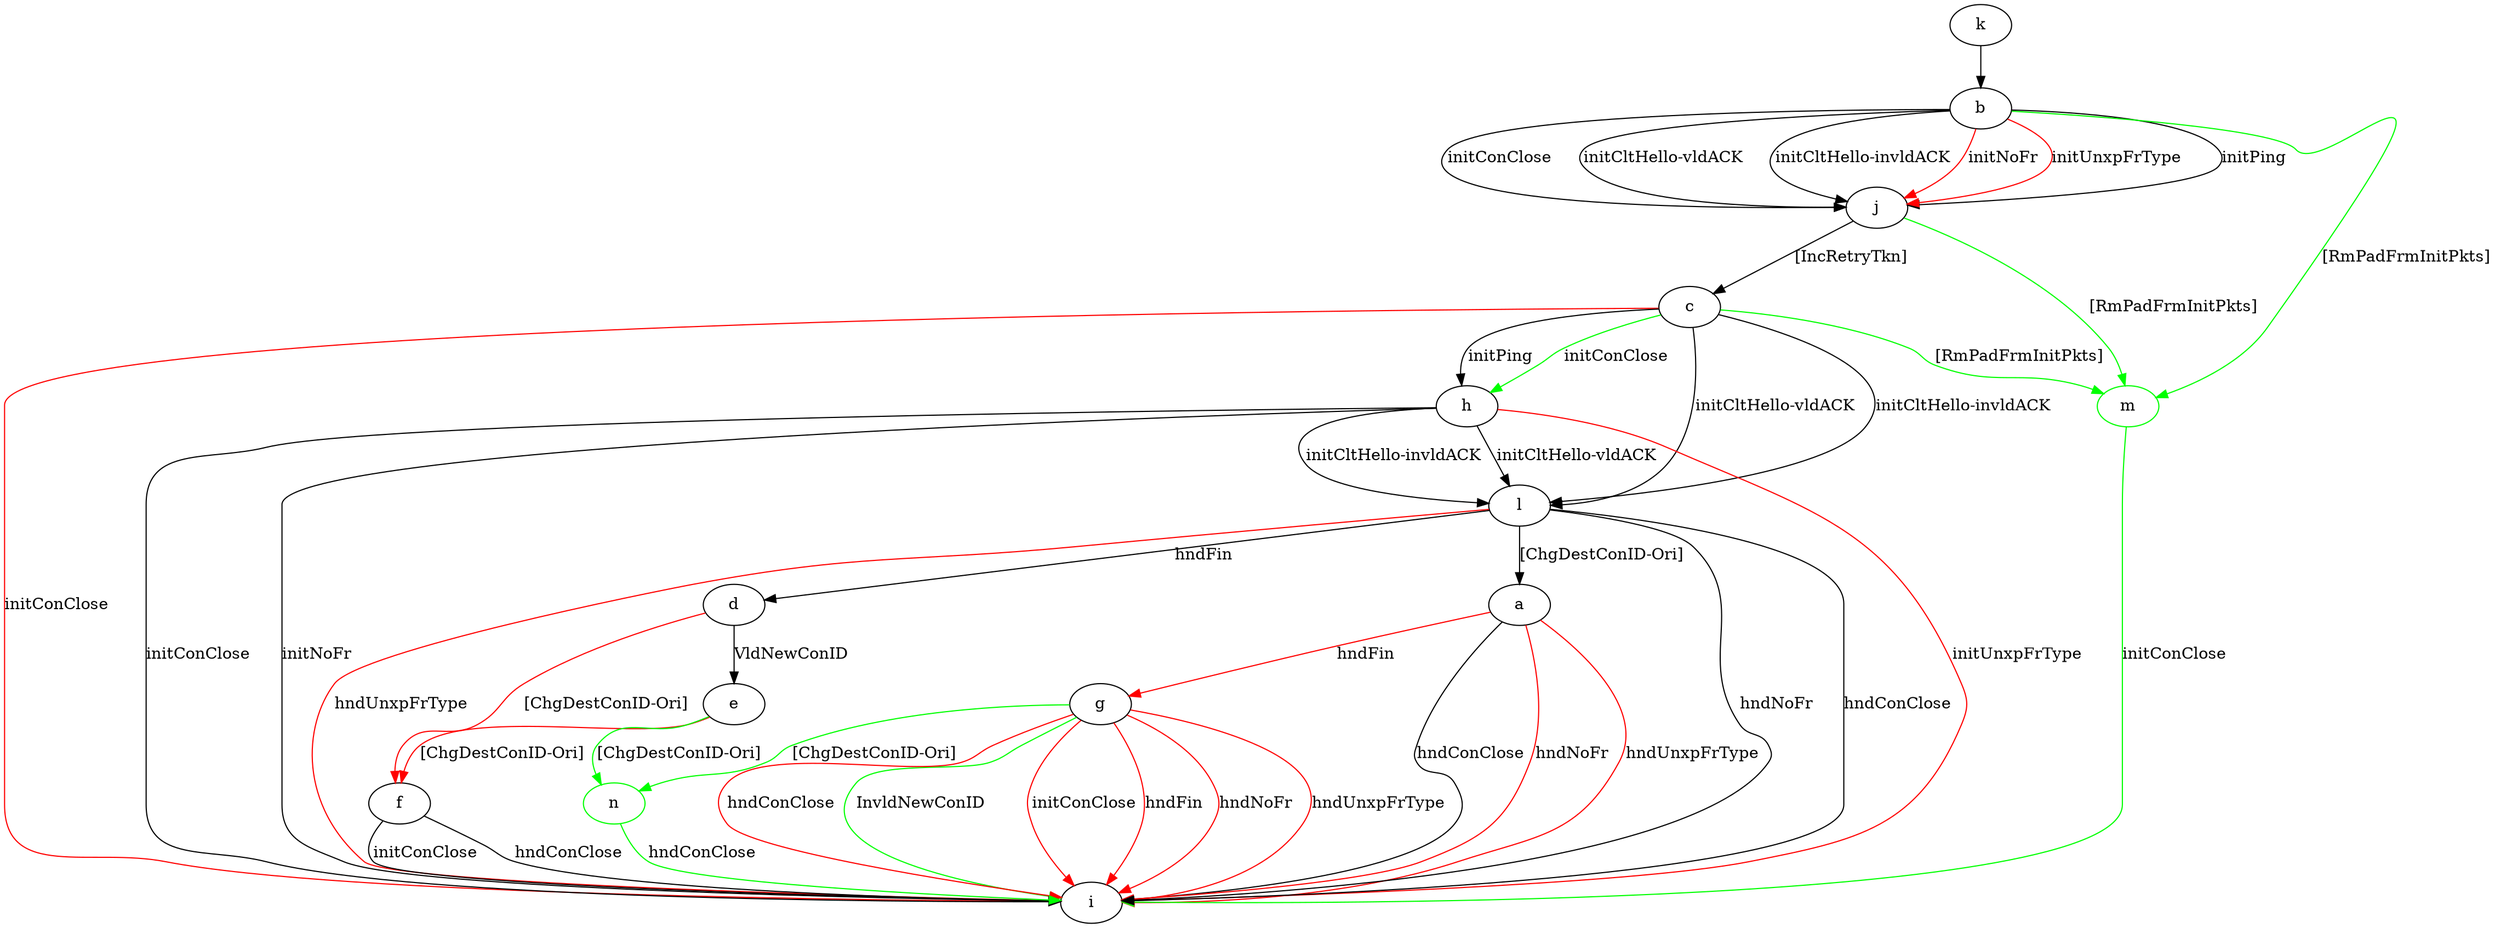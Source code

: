 digraph "" {
	a -> g	[key=0,
		color=red,
		label="hndFin "];
	a -> i	[key=0,
		label="hndConClose "];
	a -> i	[key=1,
		color=red,
		label="hndNoFr "];
	a -> i	[key=2,
		color=red,
		label="hndUnxpFrType "];
	b -> j	[key=0,
		label="initPing "];
	b -> j	[key=1,
		label="initConClose "];
	b -> j	[key=2,
		label="initCltHello-vldACK "];
	b -> j	[key=3,
		label="initCltHello-invldACK "];
	b -> j	[key=4,
		color=red,
		label="initNoFr "];
	b -> j	[key=5,
		color=red,
		label="initUnxpFrType "];
	m	[color=green];
	b -> m	[key=0,
		color=green,
		label="[RmPadFrmInitPkts] "];
	c -> h	[key=0,
		label="initPing "];
	c -> h	[key=1,
		color=green,
		label="initConClose "];
	c -> i	[key=0,
		color=red,
		label="initConClose "];
	c -> l	[key=0,
		label="initCltHello-vldACK "];
	c -> l	[key=1,
		label="initCltHello-invldACK "];
	c -> m	[key=0,
		color=green,
		label="[RmPadFrmInitPkts] "];
	d -> e	[key=0,
		label="VldNewConID "];
	d -> f	[key=0,
		color=red,
		label="[ChgDestConID-Ori] "];
	e -> f	[key=0,
		color=red,
		label="[ChgDestConID-Ori] "];
	n	[color=green];
	e -> n	[key=0,
		color=green,
		label="[ChgDestConID-Ori] "];
	f -> i	[key=0,
		label="initConClose "];
	f -> i	[key=1,
		label="hndConClose "];
	g -> i	[key=0,
		color=green,
		label="InvldNewConID "];
	g -> i	[key=1,
		color=red,
		label="initConClose "];
	g -> i	[key=2,
		color=red,
		label="hndFin "];
	g -> i	[key=3,
		color=red,
		label="hndNoFr "];
	g -> i	[key=4,
		color=red,
		label="hndUnxpFrType "];
	g -> i	[key=5,
		color=red,
		label="hndConClose "];
	g -> n	[key=0,
		color=green,
		label="[ChgDestConID-Ori] "];
	h -> i	[key=0,
		label="initConClose "];
	h -> i	[key=1,
		label="initNoFr "];
	h -> i	[key=2,
		color=red,
		label="initUnxpFrType "];
	h -> l	[key=0,
		label="initCltHello-vldACK "];
	h -> l	[key=1,
		label="initCltHello-invldACK "];
	j -> c	[key=0,
		label="[IncRetryTkn] "];
	j -> m	[key=0,
		color=green,
		label="[RmPadFrmInitPkts] "];
	k -> b	[key=0];
	l -> a	[key=0,
		label="[ChgDestConID-Ori] "];
	l -> d	[key=0,
		label="hndFin "];
	l -> i	[key=0,
		label="hndNoFr "];
	l -> i	[key=1,
		label="hndConClose "];
	l -> i	[key=2,
		color=red,
		label="hndUnxpFrType "];
	m -> i	[key=0,
		color=green,
		label="initConClose "];
	n -> i	[key=0,
		color=green,
		label="hndConClose "];
}
